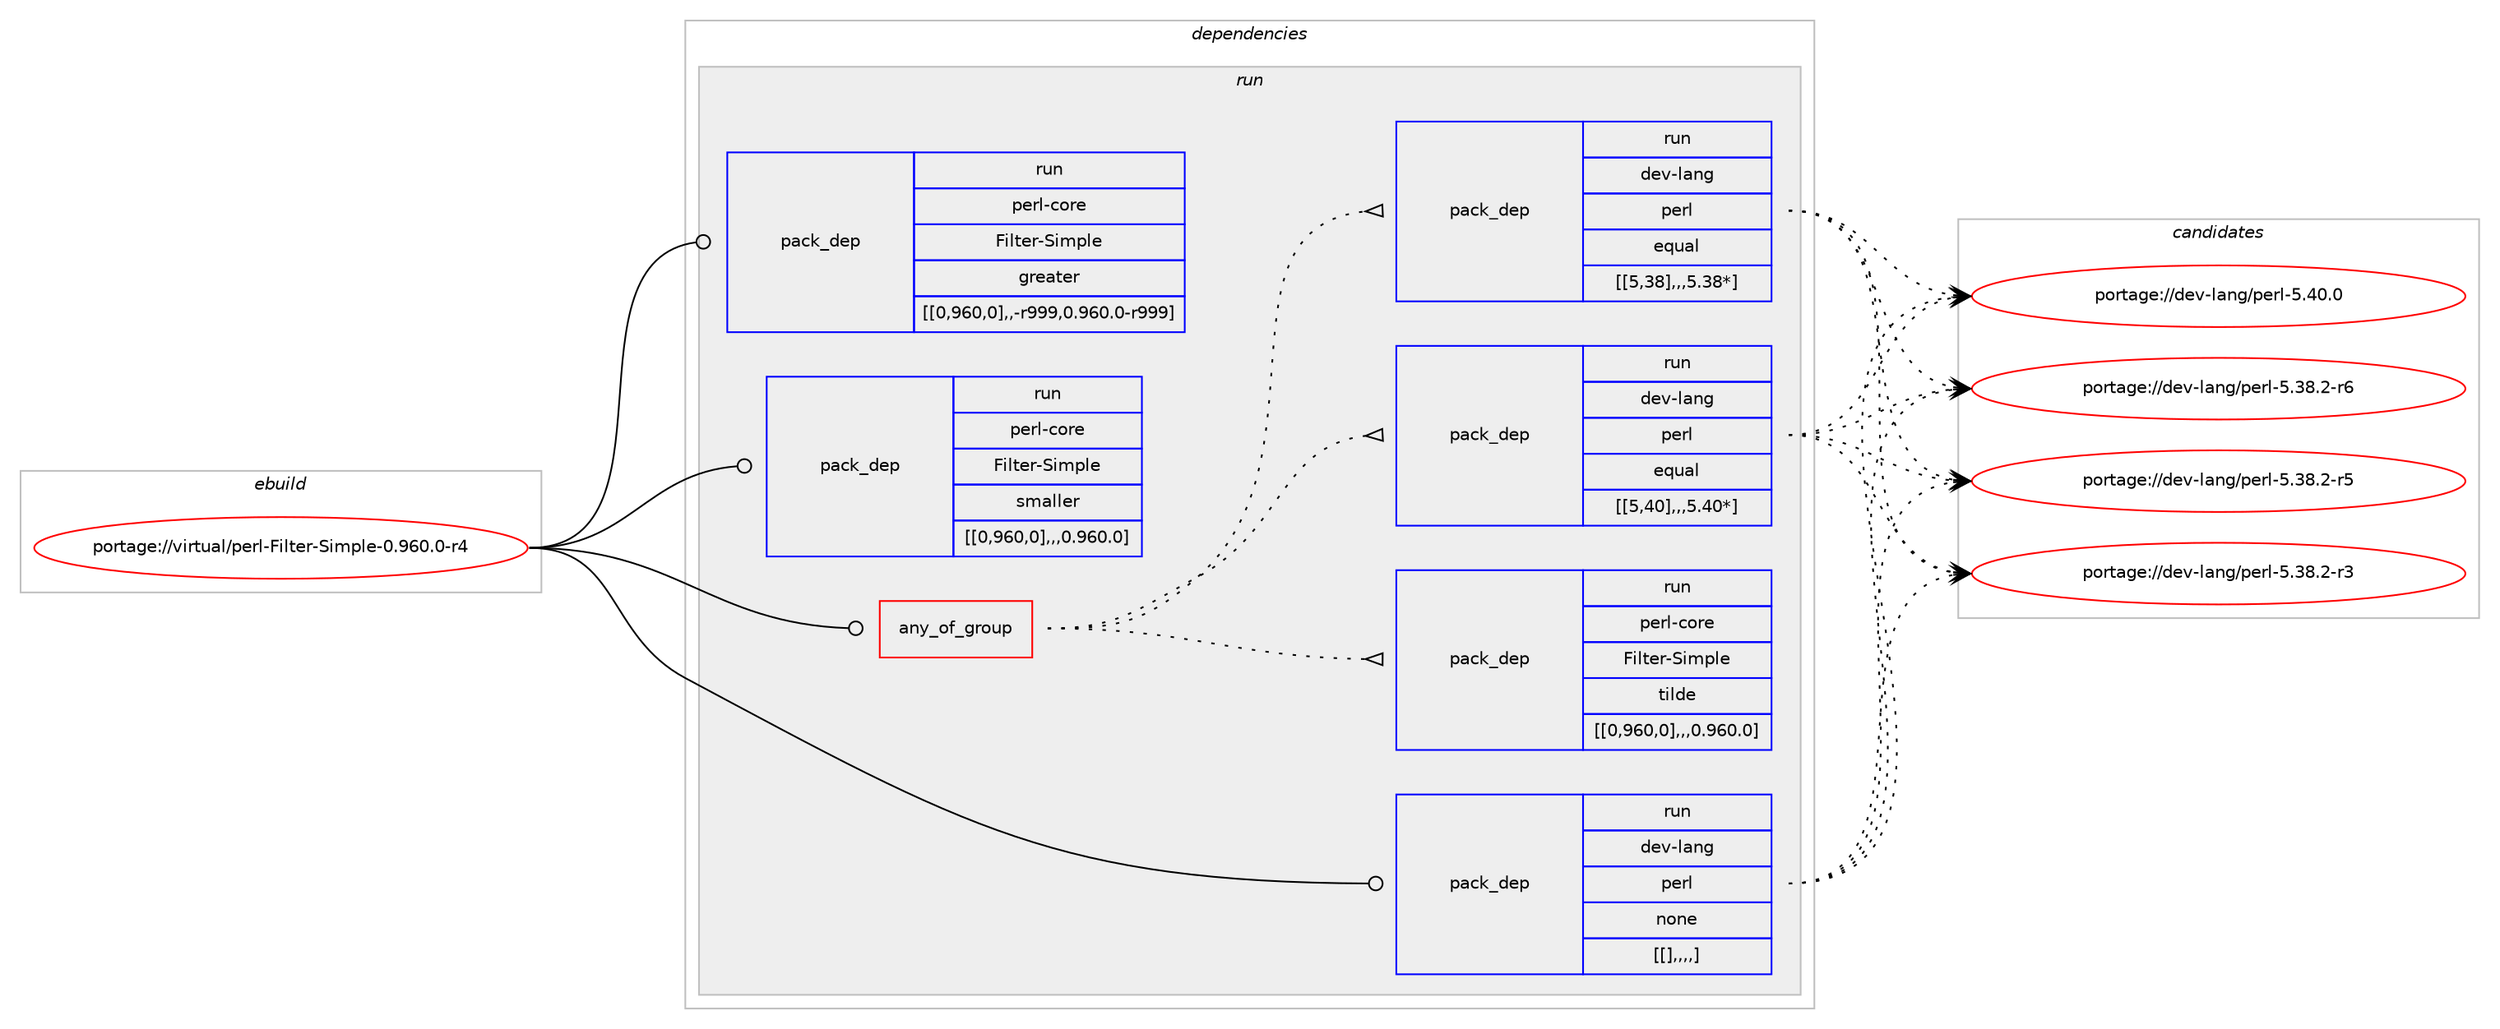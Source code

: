 digraph prolog {

# *************
# Graph options
# *************

newrank=true;
concentrate=true;
compound=true;
graph [rankdir=LR,fontname=Helvetica,fontsize=10,ranksep=1.5];#, ranksep=2.5, nodesep=0.2];
edge  [arrowhead=vee];
node  [fontname=Helvetica,fontsize=10];

# **********
# The ebuild
# **********

subgraph cluster_leftcol {
color=gray;
label=<<i>ebuild</i>>;
id [label="portage://virtual/perl-Filter-Simple-0.960.0-r4", color=red, width=4, href="../virtual/perl-Filter-Simple-0.960.0-r4.svg"];
}

# ****************
# The dependencies
# ****************

subgraph cluster_midcol {
color=gray;
label=<<i>dependencies</i>>;
subgraph cluster_compile {
fillcolor="#eeeeee";
style=filled;
label=<<i>compile</i>>;
}
subgraph cluster_compileandrun {
fillcolor="#eeeeee";
style=filled;
label=<<i>compile and run</i>>;
}
subgraph cluster_run {
fillcolor="#eeeeee";
style=filled;
label=<<i>run</i>>;
subgraph any85 {
dependency2259 [label=<<TABLE BORDER="0" CELLBORDER="1" CELLSPACING="0" CELLPADDING="4"><TR><TD CELLPADDING="10">any_of_group</TD></TR></TABLE>>, shape=none, color=red];subgraph pack1705 {
dependency2260 [label=<<TABLE BORDER="0" CELLBORDER="1" CELLSPACING="0" CELLPADDING="4" WIDTH="220"><TR><TD ROWSPAN="6" CELLPADDING="30">pack_dep</TD></TR><TR><TD WIDTH="110">run</TD></TR><TR><TD>dev-lang</TD></TR><TR><TD>perl</TD></TR><TR><TD>equal</TD></TR><TR><TD>[[5,40],,,5.40*]</TD></TR></TABLE>>, shape=none, color=blue];
}
dependency2259:e -> dependency2260:w [weight=20,style="dotted",arrowhead="oinv"];
subgraph pack1706 {
dependency2261 [label=<<TABLE BORDER="0" CELLBORDER="1" CELLSPACING="0" CELLPADDING="4" WIDTH="220"><TR><TD ROWSPAN="6" CELLPADDING="30">pack_dep</TD></TR><TR><TD WIDTH="110">run</TD></TR><TR><TD>dev-lang</TD></TR><TR><TD>perl</TD></TR><TR><TD>equal</TD></TR><TR><TD>[[5,38],,,5.38*]</TD></TR></TABLE>>, shape=none, color=blue];
}
dependency2259:e -> dependency2261:w [weight=20,style="dotted",arrowhead="oinv"];
subgraph pack1707 {
dependency2263 [label=<<TABLE BORDER="0" CELLBORDER="1" CELLSPACING="0" CELLPADDING="4" WIDTH="220"><TR><TD ROWSPAN="6" CELLPADDING="30">pack_dep</TD></TR><TR><TD WIDTH="110">run</TD></TR><TR><TD>perl-core</TD></TR><TR><TD>Filter-Simple</TD></TR><TR><TD>tilde</TD></TR><TR><TD>[[0,960,0],,,0.960.0]</TD></TR></TABLE>>, shape=none, color=blue];
}
dependency2259:e -> dependency2263:w [weight=20,style="dotted",arrowhead="oinv"];
}
id:e -> dependency2259:w [weight=20,style="solid",arrowhead="odot"];
subgraph pack1709 {
dependency2265 [label=<<TABLE BORDER="0" CELLBORDER="1" CELLSPACING="0" CELLPADDING="4" WIDTH="220"><TR><TD ROWSPAN="6" CELLPADDING="30">pack_dep</TD></TR><TR><TD WIDTH="110">run</TD></TR><TR><TD>dev-lang</TD></TR><TR><TD>perl</TD></TR><TR><TD>none</TD></TR><TR><TD>[[],,,,]</TD></TR></TABLE>>, shape=none, color=blue];
}
id:e -> dependency2265:w [weight=20,style="solid",arrowhead="odot"];
subgraph pack1710 {
dependency2266 [label=<<TABLE BORDER="0" CELLBORDER="1" CELLSPACING="0" CELLPADDING="4" WIDTH="220"><TR><TD ROWSPAN="6" CELLPADDING="30">pack_dep</TD></TR><TR><TD WIDTH="110">run</TD></TR><TR><TD>perl-core</TD></TR><TR><TD>Filter-Simple</TD></TR><TR><TD>greater</TD></TR><TR><TD>[[0,960,0],,-r999,0.960.0-r999]</TD></TR></TABLE>>, shape=none, color=blue];
}
id:e -> dependency2266:w [weight=20,style="solid",arrowhead="odot"];
subgraph pack1713 {
dependency2270 [label=<<TABLE BORDER="0" CELLBORDER="1" CELLSPACING="0" CELLPADDING="4" WIDTH="220"><TR><TD ROWSPAN="6" CELLPADDING="30">pack_dep</TD></TR><TR><TD WIDTH="110">run</TD></TR><TR><TD>perl-core</TD></TR><TR><TD>Filter-Simple</TD></TR><TR><TD>smaller</TD></TR><TR><TD>[[0,960,0],,,0.960.0]</TD></TR></TABLE>>, shape=none, color=blue];
}
id:e -> dependency2270:w [weight=20,style="solid",arrowhead="odot"];
}
}

# **************
# The candidates
# **************

subgraph cluster_choices {
rank=same;
color=gray;
label=<<i>candidates</i>>;

subgraph choice1705 {
color=black;
nodesep=1;
choice10010111845108971101034711210111410845534652484648 [label="portage://dev-lang/perl-5.40.0", color=red, width=4,href="../dev-lang/perl-5.40.0.svg"];
choice100101118451089711010347112101114108455346515646504511454 [label="portage://dev-lang/perl-5.38.2-r6", color=red, width=4,href="../dev-lang/perl-5.38.2-r6.svg"];
choice100101118451089711010347112101114108455346515646504511453 [label="portage://dev-lang/perl-5.38.2-r5", color=red, width=4,href="../dev-lang/perl-5.38.2-r5.svg"];
choice100101118451089711010347112101114108455346515646504511451 [label="portage://dev-lang/perl-5.38.2-r3", color=red, width=4,href="../dev-lang/perl-5.38.2-r3.svg"];
dependency2260:e -> choice10010111845108971101034711210111410845534652484648:w [style=dotted,weight="100"];
dependency2260:e -> choice100101118451089711010347112101114108455346515646504511454:w [style=dotted,weight="100"];
dependency2260:e -> choice100101118451089711010347112101114108455346515646504511453:w [style=dotted,weight="100"];
dependency2260:e -> choice100101118451089711010347112101114108455346515646504511451:w [style=dotted,weight="100"];
}
subgraph choice1707 {
color=black;
nodesep=1;
choice10010111845108971101034711210111410845534652484648 [label="portage://dev-lang/perl-5.40.0", color=red, width=4,href="../dev-lang/perl-5.40.0.svg"];
choice100101118451089711010347112101114108455346515646504511454 [label="portage://dev-lang/perl-5.38.2-r6", color=red, width=4,href="../dev-lang/perl-5.38.2-r6.svg"];
choice100101118451089711010347112101114108455346515646504511453 [label="portage://dev-lang/perl-5.38.2-r5", color=red, width=4,href="../dev-lang/perl-5.38.2-r5.svg"];
choice100101118451089711010347112101114108455346515646504511451 [label="portage://dev-lang/perl-5.38.2-r3", color=red, width=4,href="../dev-lang/perl-5.38.2-r3.svg"];
dependency2261:e -> choice10010111845108971101034711210111410845534652484648:w [style=dotted,weight="100"];
dependency2261:e -> choice100101118451089711010347112101114108455346515646504511454:w [style=dotted,weight="100"];
dependency2261:e -> choice100101118451089711010347112101114108455346515646504511453:w [style=dotted,weight="100"];
dependency2261:e -> choice100101118451089711010347112101114108455346515646504511451:w [style=dotted,weight="100"];
}
subgraph choice1709 {
color=black;
nodesep=1;
}
subgraph choice1710 {
color=black;
nodesep=1;
choice10010111845108971101034711210111410845534652484648 [label="portage://dev-lang/perl-5.40.0", color=red, width=4,href="../dev-lang/perl-5.40.0.svg"];
choice100101118451089711010347112101114108455346515646504511454 [label="portage://dev-lang/perl-5.38.2-r6", color=red, width=4,href="../dev-lang/perl-5.38.2-r6.svg"];
choice100101118451089711010347112101114108455346515646504511453 [label="portage://dev-lang/perl-5.38.2-r5", color=red, width=4,href="../dev-lang/perl-5.38.2-r5.svg"];
choice100101118451089711010347112101114108455346515646504511451 [label="portage://dev-lang/perl-5.38.2-r3", color=red, width=4,href="../dev-lang/perl-5.38.2-r3.svg"];
dependency2265:e -> choice10010111845108971101034711210111410845534652484648:w [style=dotted,weight="100"];
dependency2265:e -> choice100101118451089711010347112101114108455346515646504511454:w [style=dotted,weight="100"];
dependency2265:e -> choice100101118451089711010347112101114108455346515646504511453:w [style=dotted,weight="100"];
dependency2265:e -> choice100101118451089711010347112101114108455346515646504511451:w [style=dotted,weight="100"];
}
subgraph choice1714 {
color=black;
nodesep=1;
}
subgraph choice1715 {
color=black;
nodesep=1;
}
}

}
